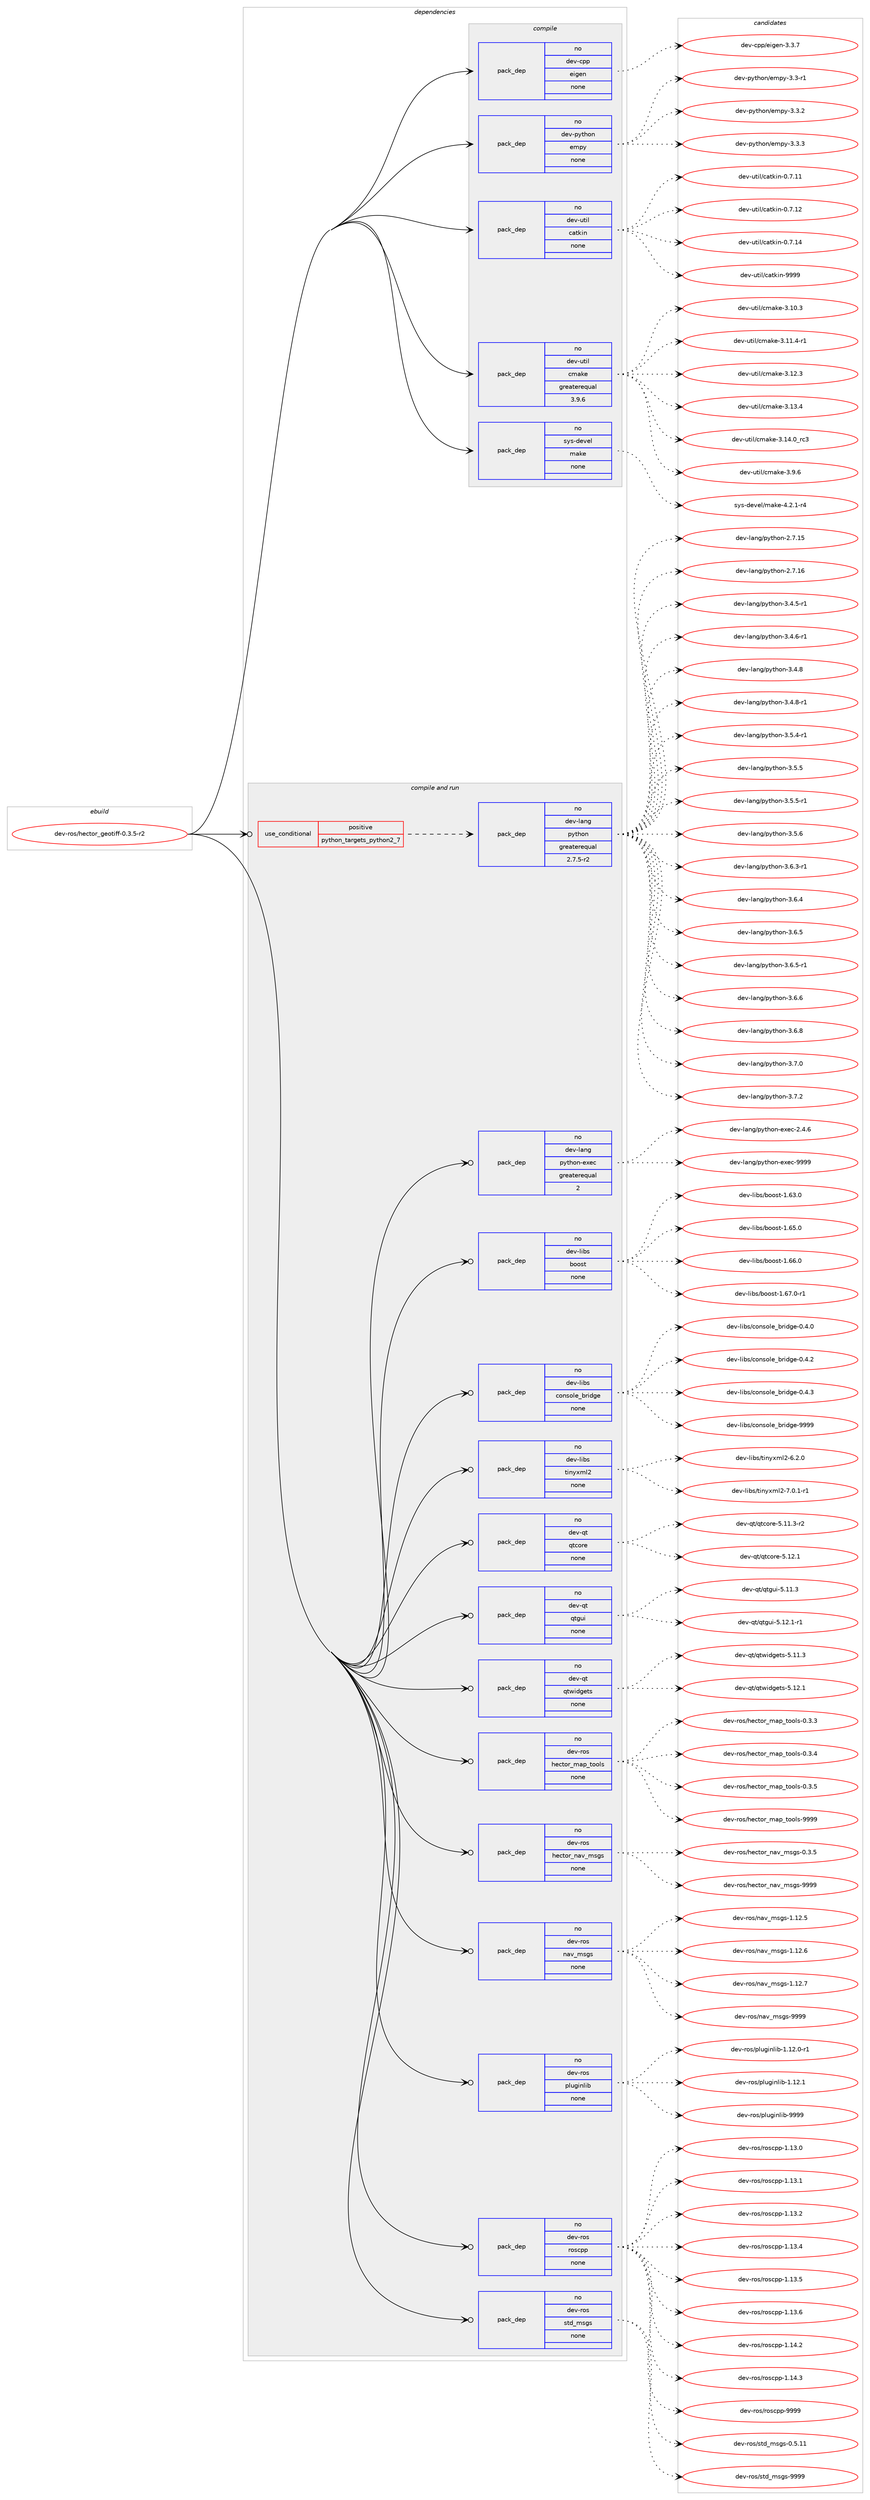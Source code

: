 digraph prolog {

# *************
# Graph options
# *************

newrank=true;
concentrate=true;
compound=true;
graph [rankdir=LR,fontname=Helvetica,fontsize=10,ranksep=1.5];#, ranksep=2.5, nodesep=0.2];
edge  [arrowhead=vee];
node  [fontname=Helvetica,fontsize=10];

# **********
# The ebuild
# **********

subgraph cluster_leftcol {
color=gray;
rank=same;
label=<<i>ebuild</i>>;
id [label="dev-ros/hector_geotiff-0.3.5-r2", color=red, width=4, href="../dev-ros/hector_geotiff-0.3.5-r2.svg"];
}

# ****************
# The dependencies
# ****************

subgraph cluster_midcol {
color=gray;
label=<<i>dependencies</i>>;
subgraph cluster_compile {
fillcolor="#eeeeee";
style=filled;
label=<<i>compile</i>>;
subgraph pack1044878 {
dependency1456893 [label=<<TABLE BORDER="0" CELLBORDER="1" CELLSPACING="0" CELLPADDING="4" WIDTH="220"><TR><TD ROWSPAN="6" CELLPADDING="30">pack_dep</TD></TR><TR><TD WIDTH="110">no</TD></TR><TR><TD>dev-cpp</TD></TR><TR><TD>eigen</TD></TR><TR><TD>none</TD></TR><TR><TD></TD></TR></TABLE>>, shape=none, color=blue];
}
id:e -> dependency1456893:w [weight=20,style="solid",arrowhead="vee"];
subgraph pack1044879 {
dependency1456894 [label=<<TABLE BORDER="0" CELLBORDER="1" CELLSPACING="0" CELLPADDING="4" WIDTH="220"><TR><TD ROWSPAN="6" CELLPADDING="30">pack_dep</TD></TR><TR><TD WIDTH="110">no</TD></TR><TR><TD>dev-python</TD></TR><TR><TD>empy</TD></TR><TR><TD>none</TD></TR><TR><TD></TD></TR></TABLE>>, shape=none, color=blue];
}
id:e -> dependency1456894:w [weight=20,style="solid",arrowhead="vee"];
subgraph pack1044880 {
dependency1456895 [label=<<TABLE BORDER="0" CELLBORDER="1" CELLSPACING="0" CELLPADDING="4" WIDTH="220"><TR><TD ROWSPAN="6" CELLPADDING="30">pack_dep</TD></TR><TR><TD WIDTH="110">no</TD></TR><TR><TD>dev-util</TD></TR><TR><TD>catkin</TD></TR><TR><TD>none</TD></TR><TR><TD></TD></TR></TABLE>>, shape=none, color=blue];
}
id:e -> dependency1456895:w [weight=20,style="solid",arrowhead="vee"];
subgraph pack1044881 {
dependency1456896 [label=<<TABLE BORDER="0" CELLBORDER="1" CELLSPACING="0" CELLPADDING="4" WIDTH="220"><TR><TD ROWSPAN="6" CELLPADDING="30">pack_dep</TD></TR><TR><TD WIDTH="110">no</TD></TR><TR><TD>dev-util</TD></TR><TR><TD>cmake</TD></TR><TR><TD>greaterequal</TD></TR><TR><TD>3.9.6</TD></TR></TABLE>>, shape=none, color=blue];
}
id:e -> dependency1456896:w [weight=20,style="solid",arrowhead="vee"];
subgraph pack1044882 {
dependency1456897 [label=<<TABLE BORDER="0" CELLBORDER="1" CELLSPACING="0" CELLPADDING="4" WIDTH="220"><TR><TD ROWSPAN="6" CELLPADDING="30">pack_dep</TD></TR><TR><TD WIDTH="110">no</TD></TR><TR><TD>sys-devel</TD></TR><TR><TD>make</TD></TR><TR><TD>none</TD></TR><TR><TD></TD></TR></TABLE>>, shape=none, color=blue];
}
id:e -> dependency1456897:w [weight=20,style="solid",arrowhead="vee"];
}
subgraph cluster_compileandrun {
fillcolor="#eeeeee";
style=filled;
label=<<i>compile and run</i>>;
subgraph cond388625 {
dependency1456898 [label=<<TABLE BORDER="0" CELLBORDER="1" CELLSPACING="0" CELLPADDING="4"><TR><TD ROWSPAN="3" CELLPADDING="10">use_conditional</TD></TR><TR><TD>positive</TD></TR><TR><TD>python_targets_python2_7</TD></TR></TABLE>>, shape=none, color=red];
subgraph pack1044883 {
dependency1456899 [label=<<TABLE BORDER="0" CELLBORDER="1" CELLSPACING="0" CELLPADDING="4" WIDTH="220"><TR><TD ROWSPAN="6" CELLPADDING="30">pack_dep</TD></TR><TR><TD WIDTH="110">no</TD></TR><TR><TD>dev-lang</TD></TR><TR><TD>python</TD></TR><TR><TD>greaterequal</TD></TR><TR><TD>2.7.5-r2</TD></TR></TABLE>>, shape=none, color=blue];
}
dependency1456898:e -> dependency1456899:w [weight=20,style="dashed",arrowhead="vee"];
}
id:e -> dependency1456898:w [weight=20,style="solid",arrowhead="odotvee"];
subgraph pack1044884 {
dependency1456900 [label=<<TABLE BORDER="0" CELLBORDER="1" CELLSPACING="0" CELLPADDING="4" WIDTH="220"><TR><TD ROWSPAN="6" CELLPADDING="30">pack_dep</TD></TR><TR><TD WIDTH="110">no</TD></TR><TR><TD>dev-lang</TD></TR><TR><TD>python-exec</TD></TR><TR><TD>greaterequal</TD></TR><TR><TD>2</TD></TR></TABLE>>, shape=none, color=blue];
}
id:e -> dependency1456900:w [weight=20,style="solid",arrowhead="odotvee"];
subgraph pack1044885 {
dependency1456901 [label=<<TABLE BORDER="0" CELLBORDER="1" CELLSPACING="0" CELLPADDING="4" WIDTH="220"><TR><TD ROWSPAN="6" CELLPADDING="30">pack_dep</TD></TR><TR><TD WIDTH="110">no</TD></TR><TR><TD>dev-libs</TD></TR><TR><TD>boost</TD></TR><TR><TD>none</TD></TR><TR><TD></TD></TR></TABLE>>, shape=none, color=blue];
}
id:e -> dependency1456901:w [weight=20,style="solid",arrowhead="odotvee"];
subgraph pack1044886 {
dependency1456902 [label=<<TABLE BORDER="0" CELLBORDER="1" CELLSPACING="0" CELLPADDING="4" WIDTH="220"><TR><TD ROWSPAN="6" CELLPADDING="30">pack_dep</TD></TR><TR><TD WIDTH="110">no</TD></TR><TR><TD>dev-libs</TD></TR><TR><TD>console_bridge</TD></TR><TR><TD>none</TD></TR><TR><TD></TD></TR></TABLE>>, shape=none, color=blue];
}
id:e -> dependency1456902:w [weight=20,style="solid",arrowhead="odotvee"];
subgraph pack1044887 {
dependency1456903 [label=<<TABLE BORDER="0" CELLBORDER="1" CELLSPACING="0" CELLPADDING="4" WIDTH="220"><TR><TD ROWSPAN="6" CELLPADDING="30">pack_dep</TD></TR><TR><TD WIDTH="110">no</TD></TR><TR><TD>dev-libs</TD></TR><TR><TD>tinyxml2</TD></TR><TR><TD>none</TD></TR><TR><TD></TD></TR></TABLE>>, shape=none, color=blue];
}
id:e -> dependency1456903:w [weight=20,style="solid",arrowhead="odotvee"];
subgraph pack1044888 {
dependency1456904 [label=<<TABLE BORDER="0" CELLBORDER="1" CELLSPACING="0" CELLPADDING="4" WIDTH="220"><TR><TD ROWSPAN="6" CELLPADDING="30">pack_dep</TD></TR><TR><TD WIDTH="110">no</TD></TR><TR><TD>dev-qt</TD></TR><TR><TD>qtcore</TD></TR><TR><TD>none</TD></TR><TR><TD></TD></TR></TABLE>>, shape=none, color=blue];
}
id:e -> dependency1456904:w [weight=20,style="solid",arrowhead="odotvee"];
subgraph pack1044889 {
dependency1456905 [label=<<TABLE BORDER="0" CELLBORDER="1" CELLSPACING="0" CELLPADDING="4" WIDTH="220"><TR><TD ROWSPAN="6" CELLPADDING="30">pack_dep</TD></TR><TR><TD WIDTH="110">no</TD></TR><TR><TD>dev-qt</TD></TR><TR><TD>qtgui</TD></TR><TR><TD>none</TD></TR><TR><TD></TD></TR></TABLE>>, shape=none, color=blue];
}
id:e -> dependency1456905:w [weight=20,style="solid",arrowhead="odotvee"];
subgraph pack1044890 {
dependency1456906 [label=<<TABLE BORDER="0" CELLBORDER="1" CELLSPACING="0" CELLPADDING="4" WIDTH="220"><TR><TD ROWSPAN="6" CELLPADDING="30">pack_dep</TD></TR><TR><TD WIDTH="110">no</TD></TR><TR><TD>dev-qt</TD></TR><TR><TD>qtwidgets</TD></TR><TR><TD>none</TD></TR><TR><TD></TD></TR></TABLE>>, shape=none, color=blue];
}
id:e -> dependency1456906:w [weight=20,style="solid",arrowhead="odotvee"];
subgraph pack1044891 {
dependency1456907 [label=<<TABLE BORDER="0" CELLBORDER="1" CELLSPACING="0" CELLPADDING="4" WIDTH="220"><TR><TD ROWSPAN="6" CELLPADDING="30">pack_dep</TD></TR><TR><TD WIDTH="110">no</TD></TR><TR><TD>dev-ros</TD></TR><TR><TD>hector_map_tools</TD></TR><TR><TD>none</TD></TR><TR><TD></TD></TR></TABLE>>, shape=none, color=blue];
}
id:e -> dependency1456907:w [weight=20,style="solid",arrowhead="odotvee"];
subgraph pack1044892 {
dependency1456908 [label=<<TABLE BORDER="0" CELLBORDER="1" CELLSPACING="0" CELLPADDING="4" WIDTH="220"><TR><TD ROWSPAN="6" CELLPADDING="30">pack_dep</TD></TR><TR><TD WIDTH="110">no</TD></TR><TR><TD>dev-ros</TD></TR><TR><TD>hector_nav_msgs</TD></TR><TR><TD>none</TD></TR><TR><TD></TD></TR></TABLE>>, shape=none, color=blue];
}
id:e -> dependency1456908:w [weight=20,style="solid",arrowhead="odotvee"];
subgraph pack1044893 {
dependency1456909 [label=<<TABLE BORDER="0" CELLBORDER="1" CELLSPACING="0" CELLPADDING="4" WIDTH="220"><TR><TD ROWSPAN="6" CELLPADDING="30">pack_dep</TD></TR><TR><TD WIDTH="110">no</TD></TR><TR><TD>dev-ros</TD></TR><TR><TD>nav_msgs</TD></TR><TR><TD>none</TD></TR><TR><TD></TD></TR></TABLE>>, shape=none, color=blue];
}
id:e -> dependency1456909:w [weight=20,style="solid",arrowhead="odotvee"];
subgraph pack1044894 {
dependency1456910 [label=<<TABLE BORDER="0" CELLBORDER="1" CELLSPACING="0" CELLPADDING="4" WIDTH="220"><TR><TD ROWSPAN="6" CELLPADDING="30">pack_dep</TD></TR><TR><TD WIDTH="110">no</TD></TR><TR><TD>dev-ros</TD></TR><TR><TD>pluginlib</TD></TR><TR><TD>none</TD></TR><TR><TD></TD></TR></TABLE>>, shape=none, color=blue];
}
id:e -> dependency1456910:w [weight=20,style="solid",arrowhead="odotvee"];
subgraph pack1044895 {
dependency1456911 [label=<<TABLE BORDER="0" CELLBORDER="1" CELLSPACING="0" CELLPADDING="4" WIDTH="220"><TR><TD ROWSPAN="6" CELLPADDING="30">pack_dep</TD></TR><TR><TD WIDTH="110">no</TD></TR><TR><TD>dev-ros</TD></TR><TR><TD>roscpp</TD></TR><TR><TD>none</TD></TR><TR><TD></TD></TR></TABLE>>, shape=none, color=blue];
}
id:e -> dependency1456911:w [weight=20,style="solid",arrowhead="odotvee"];
subgraph pack1044896 {
dependency1456912 [label=<<TABLE BORDER="0" CELLBORDER="1" CELLSPACING="0" CELLPADDING="4" WIDTH="220"><TR><TD ROWSPAN="6" CELLPADDING="30">pack_dep</TD></TR><TR><TD WIDTH="110">no</TD></TR><TR><TD>dev-ros</TD></TR><TR><TD>std_msgs</TD></TR><TR><TD>none</TD></TR><TR><TD></TD></TR></TABLE>>, shape=none, color=blue];
}
id:e -> dependency1456912:w [weight=20,style="solid",arrowhead="odotvee"];
}
subgraph cluster_run {
fillcolor="#eeeeee";
style=filled;
label=<<i>run</i>>;
}
}

# **************
# The candidates
# **************

subgraph cluster_choices {
rank=same;
color=gray;
label=<<i>candidates</i>>;

subgraph choice1044878 {
color=black;
nodesep=1;
choice100101118459911211247101105103101110455146514655 [label="dev-cpp/eigen-3.3.7", color=red, width=4,href="../dev-cpp/eigen-3.3.7.svg"];
dependency1456893:e -> choice100101118459911211247101105103101110455146514655:w [style=dotted,weight="100"];
}
subgraph choice1044879 {
color=black;
nodesep=1;
choice1001011184511212111610411111047101109112121455146514511449 [label="dev-python/empy-3.3-r1", color=red, width=4,href="../dev-python/empy-3.3-r1.svg"];
choice1001011184511212111610411111047101109112121455146514650 [label="dev-python/empy-3.3.2", color=red, width=4,href="../dev-python/empy-3.3.2.svg"];
choice1001011184511212111610411111047101109112121455146514651 [label="dev-python/empy-3.3.3", color=red, width=4,href="../dev-python/empy-3.3.3.svg"];
dependency1456894:e -> choice1001011184511212111610411111047101109112121455146514511449:w [style=dotted,weight="100"];
dependency1456894:e -> choice1001011184511212111610411111047101109112121455146514650:w [style=dotted,weight="100"];
dependency1456894:e -> choice1001011184511212111610411111047101109112121455146514651:w [style=dotted,weight="100"];
}
subgraph choice1044880 {
color=black;
nodesep=1;
choice1001011184511711610510847999711610710511045484655464949 [label="dev-util/catkin-0.7.11", color=red, width=4,href="../dev-util/catkin-0.7.11.svg"];
choice1001011184511711610510847999711610710511045484655464950 [label="dev-util/catkin-0.7.12", color=red, width=4,href="../dev-util/catkin-0.7.12.svg"];
choice1001011184511711610510847999711610710511045484655464952 [label="dev-util/catkin-0.7.14", color=red, width=4,href="../dev-util/catkin-0.7.14.svg"];
choice100101118451171161051084799971161071051104557575757 [label="dev-util/catkin-9999", color=red, width=4,href="../dev-util/catkin-9999.svg"];
dependency1456895:e -> choice1001011184511711610510847999711610710511045484655464949:w [style=dotted,weight="100"];
dependency1456895:e -> choice1001011184511711610510847999711610710511045484655464950:w [style=dotted,weight="100"];
dependency1456895:e -> choice1001011184511711610510847999711610710511045484655464952:w [style=dotted,weight="100"];
dependency1456895:e -> choice100101118451171161051084799971161071051104557575757:w [style=dotted,weight="100"];
}
subgraph choice1044881 {
color=black;
nodesep=1;
choice1001011184511711610510847991099710710145514649484651 [label="dev-util/cmake-3.10.3", color=red, width=4,href="../dev-util/cmake-3.10.3.svg"];
choice10010111845117116105108479910997107101455146494946524511449 [label="dev-util/cmake-3.11.4-r1", color=red, width=4,href="../dev-util/cmake-3.11.4-r1.svg"];
choice1001011184511711610510847991099710710145514649504651 [label="dev-util/cmake-3.12.3", color=red, width=4,href="../dev-util/cmake-3.12.3.svg"];
choice1001011184511711610510847991099710710145514649514652 [label="dev-util/cmake-3.13.4", color=red, width=4,href="../dev-util/cmake-3.13.4.svg"];
choice1001011184511711610510847991099710710145514649524648951149951 [label="dev-util/cmake-3.14.0_rc3", color=red, width=4,href="../dev-util/cmake-3.14.0_rc3.svg"];
choice10010111845117116105108479910997107101455146574654 [label="dev-util/cmake-3.9.6", color=red, width=4,href="../dev-util/cmake-3.9.6.svg"];
dependency1456896:e -> choice1001011184511711610510847991099710710145514649484651:w [style=dotted,weight="100"];
dependency1456896:e -> choice10010111845117116105108479910997107101455146494946524511449:w [style=dotted,weight="100"];
dependency1456896:e -> choice1001011184511711610510847991099710710145514649504651:w [style=dotted,weight="100"];
dependency1456896:e -> choice1001011184511711610510847991099710710145514649514652:w [style=dotted,weight="100"];
dependency1456896:e -> choice1001011184511711610510847991099710710145514649524648951149951:w [style=dotted,weight="100"];
dependency1456896:e -> choice10010111845117116105108479910997107101455146574654:w [style=dotted,weight="100"];
}
subgraph choice1044882 {
color=black;
nodesep=1;
choice1151211154510010111810110847109971071014552465046494511452 [label="sys-devel/make-4.2.1-r4", color=red, width=4,href="../sys-devel/make-4.2.1-r4.svg"];
dependency1456897:e -> choice1151211154510010111810110847109971071014552465046494511452:w [style=dotted,weight="100"];
}
subgraph choice1044883 {
color=black;
nodesep=1;
choice10010111845108971101034711212111610411111045504655464953 [label="dev-lang/python-2.7.15", color=red, width=4,href="../dev-lang/python-2.7.15.svg"];
choice10010111845108971101034711212111610411111045504655464954 [label="dev-lang/python-2.7.16", color=red, width=4,href="../dev-lang/python-2.7.16.svg"];
choice1001011184510897110103471121211161041111104551465246534511449 [label="dev-lang/python-3.4.5-r1", color=red, width=4,href="../dev-lang/python-3.4.5-r1.svg"];
choice1001011184510897110103471121211161041111104551465246544511449 [label="dev-lang/python-3.4.6-r1", color=red, width=4,href="../dev-lang/python-3.4.6-r1.svg"];
choice100101118451089711010347112121116104111110455146524656 [label="dev-lang/python-3.4.8", color=red, width=4,href="../dev-lang/python-3.4.8.svg"];
choice1001011184510897110103471121211161041111104551465246564511449 [label="dev-lang/python-3.4.8-r1", color=red, width=4,href="../dev-lang/python-3.4.8-r1.svg"];
choice1001011184510897110103471121211161041111104551465346524511449 [label="dev-lang/python-3.5.4-r1", color=red, width=4,href="../dev-lang/python-3.5.4-r1.svg"];
choice100101118451089711010347112121116104111110455146534653 [label="dev-lang/python-3.5.5", color=red, width=4,href="../dev-lang/python-3.5.5.svg"];
choice1001011184510897110103471121211161041111104551465346534511449 [label="dev-lang/python-3.5.5-r1", color=red, width=4,href="../dev-lang/python-3.5.5-r1.svg"];
choice100101118451089711010347112121116104111110455146534654 [label="dev-lang/python-3.5.6", color=red, width=4,href="../dev-lang/python-3.5.6.svg"];
choice1001011184510897110103471121211161041111104551465446514511449 [label="dev-lang/python-3.6.3-r1", color=red, width=4,href="../dev-lang/python-3.6.3-r1.svg"];
choice100101118451089711010347112121116104111110455146544652 [label="dev-lang/python-3.6.4", color=red, width=4,href="../dev-lang/python-3.6.4.svg"];
choice100101118451089711010347112121116104111110455146544653 [label="dev-lang/python-3.6.5", color=red, width=4,href="../dev-lang/python-3.6.5.svg"];
choice1001011184510897110103471121211161041111104551465446534511449 [label="dev-lang/python-3.6.5-r1", color=red, width=4,href="../dev-lang/python-3.6.5-r1.svg"];
choice100101118451089711010347112121116104111110455146544654 [label="dev-lang/python-3.6.6", color=red, width=4,href="../dev-lang/python-3.6.6.svg"];
choice100101118451089711010347112121116104111110455146544656 [label="dev-lang/python-3.6.8", color=red, width=4,href="../dev-lang/python-3.6.8.svg"];
choice100101118451089711010347112121116104111110455146554648 [label="dev-lang/python-3.7.0", color=red, width=4,href="../dev-lang/python-3.7.0.svg"];
choice100101118451089711010347112121116104111110455146554650 [label="dev-lang/python-3.7.2", color=red, width=4,href="../dev-lang/python-3.7.2.svg"];
dependency1456899:e -> choice10010111845108971101034711212111610411111045504655464953:w [style=dotted,weight="100"];
dependency1456899:e -> choice10010111845108971101034711212111610411111045504655464954:w [style=dotted,weight="100"];
dependency1456899:e -> choice1001011184510897110103471121211161041111104551465246534511449:w [style=dotted,weight="100"];
dependency1456899:e -> choice1001011184510897110103471121211161041111104551465246544511449:w [style=dotted,weight="100"];
dependency1456899:e -> choice100101118451089711010347112121116104111110455146524656:w [style=dotted,weight="100"];
dependency1456899:e -> choice1001011184510897110103471121211161041111104551465246564511449:w [style=dotted,weight="100"];
dependency1456899:e -> choice1001011184510897110103471121211161041111104551465346524511449:w [style=dotted,weight="100"];
dependency1456899:e -> choice100101118451089711010347112121116104111110455146534653:w [style=dotted,weight="100"];
dependency1456899:e -> choice1001011184510897110103471121211161041111104551465346534511449:w [style=dotted,weight="100"];
dependency1456899:e -> choice100101118451089711010347112121116104111110455146534654:w [style=dotted,weight="100"];
dependency1456899:e -> choice1001011184510897110103471121211161041111104551465446514511449:w [style=dotted,weight="100"];
dependency1456899:e -> choice100101118451089711010347112121116104111110455146544652:w [style=dotted,weight="100"];
dependency1456899:e -> choice100101118451089711010347112121116104111110455146544653:w [style=dotted,weight="100"];
dependency1456899:e -> choice1001011184510897110103471121211161041111104551465446534511449:w [style=dotted,weight="100"];
dependency1456899:e -> choice100101118451089711010347112121116104111110455146544654:w [style=dotted,weight="100"];
dependency1456899:e -> choice100101118451089711010347112121116104111110455146544656:w [style=dotted,weight="100"];
dependency1456899:e -> choice100101118451089711010347112121116104111110455146554648:w [style=dotted,weight="100"];
dependency1456899:e -> choice100101118451089711010347112121116104111110455146554650:w [style=dotted,weight="100"];
}
subgraph choice1044884 {
color=black;
nodesep=1;
choice1001011184510897110103471121211161041111104510112010199455046524654 [label="dev-lang/python-exec-2.4.6", color=red, width=4,href="../dev-lang/python-exec-2.4.6.svg"];
choice10010111845108971101034711212111610411111045101120101994557575757 [label="dev-lang/python-exec-9999", color=red, width=4,href="../dev-lang/python-exec-9999.svg"];
dependency1456900:e -> choice1001011184510897110103471121211161041111104510112010199455046524654:w [style=dotted,weight="100"];
dependency1456900:e -> choice10010111845108971101034711212111610411111045101120101994557575757:w [style=dotted,weight="100"];
}
subgraph choice1044885 {
color=black;
nodesep=1;
choice1001011184510810598115479811111111511645494654514648 [label="dev-libs/boost-1.63.0", color=red, width=4,href="../dev-libs/boost-1.63.0.svg"];
choice1001011184510810598115479811111111511645494654534648 [label="dev-libs/boost-1.65.0", color=red, width=4,href="../dev-libs/boost-1.65.0.svg"];
choice1001011184510810598115479811111111511645494654544648 [label="dev-libs/boost-1.66.0", color=red, width=4,href="../dev-libs/boost-1.66.0.svg"];
choice10010111845108105981154798111111115116454946545546484511449 [label="dev-libs/boost-1.67.0-r1", color=red, width=4,href="../dev-libs/boost-1.67.0-r1.svg"];
dependency1456901:e -> choice1001011184510810598115479811111111511645494654514648:w [style=dotted,weight="100"];
dependency1456901:e -> choice1001011184510810598115479811111111511645494654534648:w [style=dotted,weight="100"];
dependency1456901:e -> choice1001011184510810598115479811111111511645494654544648:w [style=dotted,weight="100"];
dependency1456901:e -> choice10010111845108105981154798111111115116454946545546484511449:w [style=dotted,weight="100"];
}
subgraph choice1044886 {
color=black;
nodesep=1;
choice100101118451081059811547991111101151111081019598114105100103101454846524648 [label="dev-libs/console_bridge-0.4.0", color=red, width=4,href="../dev-libs/console_bridge-0.4.0.svg"];
choice100101118451081059811547991111101151111081019598114105100103101454846524650 [label="dev-libs/console_bridge-0.4.2", color=red, width=4,href="../dev-libs/console_bridge-0.4.2.svg"];
choice100101118451081059811547991111101151111081019598114105100103101454846524651 [label="dev-libs/console_bridge-0.4.3", color=red, width=4,href="../dev-libs/console_bridge-0.4.3.svg"];
choice1001011184510810598115479911111011511110810195981141051001031014557575757 [label="dev-libs/console_bridge-9999", color=red, width=4,href="../dev-libs/console_bridge-9999.svg"];
dependency1456902:e -> choice100101118451081059811547991111101151111081019598114105100103101454846524648:w [style=dotted,weight="100"];
dependency1456902:e -> choice100101118451081059811547991111101151111081019598114105100103101454846524650:w [style=dotted,weight="100"];
dependency1456902:e -> choice100101118451081059811547991111101151111081019598114105100103101454846524651:w [style=dotted,weight="100"];
dependency1456902:e -> choice1001011184510810598115479911111011511110810195981141051001031014557575757:w [style=dotted,weight="100"];
}
subgraph choice1044887 {
color=black;
nodesep=1;
choice10010111845108105981154711610511012112010910850455446504648 [label="dev-libs/tinyxml2-6.2.0", color=red, width=4,href="../dev-libs/tinyxml2-6.2.0.svg"];
choice100101118451081059811547116105110121120109108504555464846494511449 [label="dev-libs/tinyxml2-7.0.1-r1", color=red, width=4,href="../dev-libs/tinyxml2-7.0.1-r1.svg"];
dependency1456903:e -> choice10010111845108105981154711610511012112010910850455446504648:w [style=dotted,weight="100"];
dependency1456903:e -> choice100101118451081059811547116105110121120109108504555464846494511449:w [style=dotted,weight="100"];
}
subgraph choice1044888 {
color=black;
nodesep=1;
choice100101118451131164711311699111114101455346494946514511450 [label="dev-qt/qtcore-5.11.3-r2", color=red, width=4,href="../dev-qt/qtcore-5.11.3-r2.svg"];
choice10010111845113116471131169911111410145534649504649 [label="dev-qt/qtcore-5.12.1", color=red, width=4,href="../dev-qt/qtcore-5.12.1.svg"];
dependency1456904:e -> choice100101118451131164711311699111114101455346494946514511450:w [style=dotted,weight="100"];
dependency1456904:e -> choice10010111845113116471131169911111410145534649504649:w [style=dotted,weight="100"];
}
subgraph choice1044889 {
color=black;
nodesep=1;
choice100101118451131164711311610311710545534649494651 [label="dev-qt/qtgui-5.11.3", color=red, width=4,href="../dev-qt/qtgui-5.11.3.svg"];
choice1001011184511311647113116103117105455346495046494511449 [label="dev-qt/qtgui-5.12.1-r1", color=red, width=4,href="../dev-qt/qtgui-5.12.1-r1.svg"];
dependency1456905:e -> choice100101118451131164711311610311710545534649494651:w [style=dotted,weight="100"];
dependency1456905:e -> choice1001011184511311647113116103117105455346495046494511449:w [style=dotted,weight="100"];
}
subgraph choice1044890 {
color=black;
nodesep=1;
choice100101118451131164711311611910510010310111611545534649494651 [label="dev-qt/qtwidgets-5.11.3", color=red, width=4,href="../dev-qt/qtwidgets-5.11.3.svg"];
choice100101118451131164711311611910510010310111611545534649504649 [label="dev-qt/qtwidgets-5.12.1", color=red, width=4,href="../dev-qt/qtwidgets-5.12.1.svg"];
dependency1456906:e -> choice100101118451131164711311611910510010310111611545534649494651:w [style=dotted,weight="100"];
dependency1456906:e -> choice100101118451131164711311611910510010310111611545534649504649:w [style=dotted,weight="100"];
}
subgraph choice1044891 {
color=black;
nodesep=1;
choice100101118451141111154710410199116111114951099711295116111111108115454846514651 [label="dev-ros/hector_map_tools-0.3.3", color=red, width=4,href="../dev-ros/hector_map_tools-0.3.3.svg"];
choice100101118451141111154710410199116111114951099711295116111111108115454846514652 [label="dev-ros/hector_map_tools-0.3.4", color=red, width=4,href="../dev-ros/hector_map_tools-0.3.4.svg"];
choice100101118451141111154710410199116111114951099711295116111111108115454846514653 [label="dev-ros/hector_map_tools-0.3.5", color=red, width=4,href="../dev-ros/hector_map_tools-0.3.5.svg"];
choice1001011184511411111547104101991161111149510997112951161111111081154557575757 [label="dev-ros/hector_map_tools-9999", color=red, width=4,href="../dev-ros/hector_map_tools-9999.svg"];
dependency1456907:e -> choice100101118451141111154710410199116111114951099711295116111111108115454846514651:w [style=dotted,weight="100"];
dependency1456907:e -> choice100101118451141111154710410199116111114951099711295116111111108115454846514652:w [style=dotted,weight="100"];
dependency1456907:e -> choice100101118451141111154710410199116111114951099711295116111111108115454846514653:w [style=dotted,weight="100"];
dependency1456907:e -> choice1001011184511411111547104101991161111149510997112951161111111081154557575757:w [style=dotted,weight="100"];
}
subgraph choice1044892 {
color=black;
nodesep=1;
choice100101118451141111154710410199116111114951109711895109115103115454846514653 [label="dev-ros/hector_nav_msgs-0.3.5", color=red, width=4,href="../dev-ros/hector_nav_msgs-0.3.5.svg"];
choice1001011184511411111547104101991161111149511097118951091151031154557575757 [label="dev-ros/hector_nav_msgs-9999", color=red, width=4,href="../dev-ros/hector_nav_msgs-9999.svg"];
dependency1456908:e -> choice100101118451141111154710410199116111114951109711895109115103115454846514653:w [style=dotted,weight="100"];
dependency1456908:e -> choice1001011184511411111547104101991161111149511097118951091151031154557575757:w [style=dotted,weight="100"];
}
subgraph choice1044893 {
color=black;
nodesep=1;
choice1001011184511411111547110971189510911510311545494649504653 [label="dev-ros/nav_msgs-1.12.5", color=red, width=4,href="../dev-ros/nav_msgs-1.12.5.svg"];
choice1001011184511411111547110971189510911510311545494649504654 [label="dev-ros/nav_msgs-1.12.6", color=red, width=4,href="../dev-ros/nav_msgs-1.12.6.svg"];
choice1001011184511411111547110971189510911510311545494649504655 [label="dev-ros/nav_msgs-1.12.7", color=red, width=4,href="../dev-ros/nav_msgs-1.12.7.svg"];
choice100101118451141111154711097118951091151031154557575757 [label="dev-ros/nav_msgs-9999", color=red, width=4,href="../dev-ros/nav_msgs-9999.svg"];
dependency1456909:e -> choice1001011184511411111547110971189510911510311545494649504653:w [style=dotted,weight="100"];
dependency1456909:e -> choice1001011184511411111547110971189510911510311545494649504654:w [style=dotted,weight="100"];
dependency1456909:e -> choice1001011184511411111547110971189510911510311545494649504655:w [style=dotted,weight="100"];
dependency1456909:e -> choice100101118451141111154711097118951091151031154557575757:w [style=dotted,weight="100"];
}
subgraph choice1044894 {
color=black;
nodesep=1;
choice100101118451141111154711210811710310511010810598454946495046484511449 [label="dev-ros/pluginlib-1.12.0-r1", color=red, width=4,href="../dev-ros/pluginlib-1.12.0-r1.svg"];
choice10010111845114111115471121081171031051101081059845494649504649 [label="dev-ros/pluginlib-1.12.1", color=red, width=4,href="../dev-ros/pluginlib-1.12.1.svg"];
choice1001011184511411111547112108117103105110108105984557575757 [label="dev-ros/pluginlib-9999", color=red, width=4,href="../dev-ros/pluginlib-9999.svg"];
dependency1456910:e -> choice100101118451141111154711210811710310511010810598454946495046484511449:w [style=dotted,weight="100"];
dependency1456910:e -> choice10010111845114111115471121081171031051101081059845494649504649:w [style=dotted,weight="100"];
dependency1456910:e -> choice1001011184511411111547112108117103105110108105984557575757:w [style=dotted,weight="100"];
}
subgraph choice1044895 {
color=black;
nodesep=1;
choice10010111845114111115471141111159911211245494649514648 [label="dev-ros/roscpp-1.13.0", color=red, width=4,href="../dev-ros/roscpp-1.13.0.svg"];
choice10010111845114111115471141111159911211245494649514649 [label="dev-ros/roscpp-1.13.1", color=red, width=4,href="../dev-ros/roscpp-1.13.1.svg"];
choice10010111845114111115471141111159911211245494649514650 [label="dev-ros/roscpp-1.13.2", color=red, width=4,href="../dev-ros/roscpp-1.13.2.svg"];
choice10010111845114111115471141111159911211245494649514652 [label="dev-ros/roscpp-1.13.4", color=red, width=4,href="../dev-ros/roscpp-1.13.4.svg"];
choice10010111845114111115471141111159911211245494649514653 [label="dev-ros/roscpp-1.13.5", color=red, width=4,href="../dev-ros/roscpp-1.13.5.svg"];
choice10010111845114111115471141111159911211245494649514654 [label="dev-ros/roscpp-1.13.6", color=red, width=4,href="../dev-ros/roscpp-1.13.6.svg"];
choice10010111845114111115471141111159911211245494649524650 [label="dev-ros/roscpp-1.14.2", color=red, width=4,href="../dev-ros/roscpp-1.14.2.svg"];
choice10010111845114111115471141111159911211245494649524651 [label="dev-ros/roscpp-1.14.3", color=red, width=4,href="../dev-ros/roscpp-1.14.3.svg"];
choice1001011184511411111547114111115991121124557575757 [label="dev-ros/roscpp-9999", color=red, width=4,href="../dev-ros/roscpp-9999.svg"];
dependency1456911:e -> choice10010111845114111115471141111159911211245494649514648:w [style=dotted,weight="100"];
dependency1456911:e -> choice10010111845114111115471141111159911211245494649514649:w [style=dotted,weight="100"];
dependency1456911:e -> choice10010111845114111115471141111159911211245494649514650:w [style=dotted,weight="100"];
dependency1456911:e -> choice10010111845114111115471141111159911211245494649514652:w [style=dotted,weight="100"];
dependency1456911:e -> choice10010111845114111115471141111159911211245494649514653:w [style=dotted,weight="100"];
dependency1456911:e -> choice10010111845114111115471141111159911211245494649514654:w [style=dotted,weight="100"];
dependency1456911:e -> choice10010111845114111115471141111159911211245494649524650:w [style=dotted,weight="100"];
dependency1456911:e -> choice10010111845114111115471141111159911211245494649524651:w [style=dotted,weight="100"];
dependency1456911:e -> choice1001011184511411111547114111115991121124557575757:w [style=dotted,weight="100"];
}
subgraph choice1044896 {
color=black;
nodesep=1;
choice10010111845114111115471151161009510911510311545484653464949 [label="dev-ros/std_msgs-0.5.11", color=red, width=4,href="../dev-ros/std_msgs-0.5.11.svg"];
choice1001011184511411111547115116100951091151031154557575757 [label="dev-ros/std_msgs-9999", color=red, width=4,href="../dev-ros/std_msgs-9999.svg"];
dependency1456912:e -> choice10010111845114111115471151161009510911510311545484653464949:w [style=dotted,weight="100"];
dependency1456912:e -> choice1001011184511411111547115116100951091151031154557575757:w [style=dotted,weight="100"];
}
}

}
